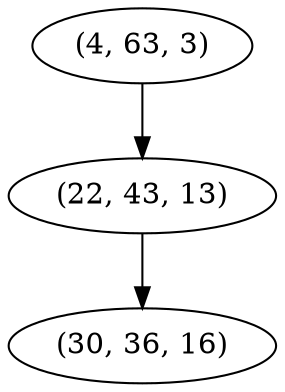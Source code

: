 digraph tree {
    "(4, 63, 3)";
    "(22, 43, 13)";
    "(30, 36, 16)";
    "(4, 63, 3)" -> "(22, 43, 13)";
    "(22, 43, 13)" -> "(30, 36, 16)";
}

